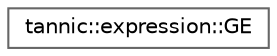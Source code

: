 digraph "Graphical Class Hierarchy"
{
 // LATEX_PDF_SIZE
  bgcolor="transparent";
  edge [fontname=Helvetica,fontsize=10,labelfontname=Helvetica,labelfontsize=10];
  node [fontname=Helvetica,fontsize=10,shape=box,height=0.2,width=0.4];
  rankdir="LR";
  Node0 [id="Node000000",label="tannic::expression::GE",height=0.2,width=0.4,color="grey40", fillcolor="white", style="filled",URL="$d2/d2d/structtannic_1_1expression_1_1GE.html",tooltip=" "];
}
